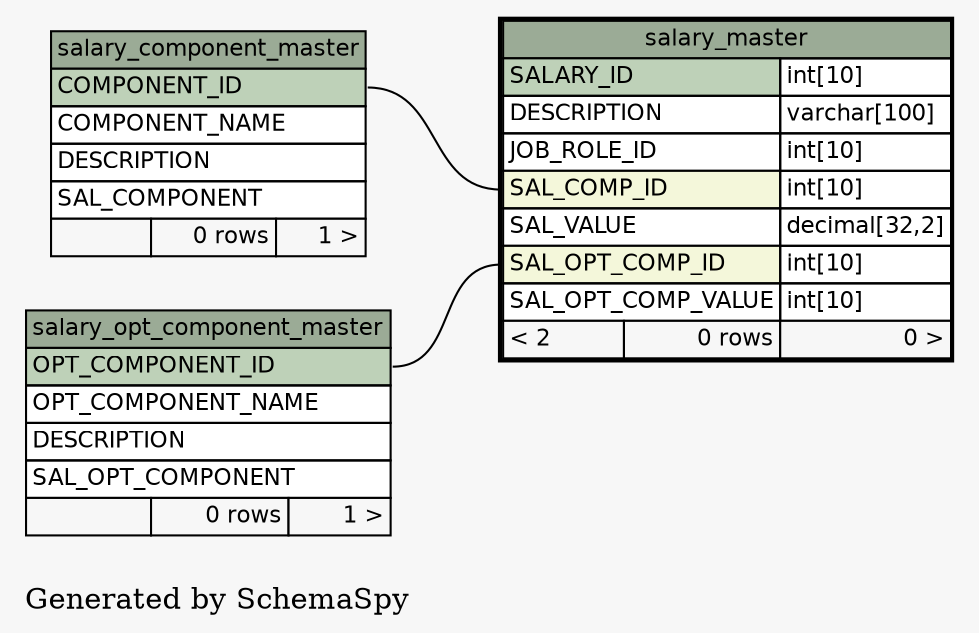 // dot 2.38.0 on Windows 7 6.1
digraph "oneDegreeRelationshipsGraph" {
  graph [
    rankdir="RL"
    bgcolor="#f7f7f7"
    label="\nGenerated by SchemaSpy"
    labeljust="l"
  ];
  node [
    fontname="Helvetica"
    fontsize="11"
    shape="plaintext"
  ];
  edge [
    arrowsize="0.8"
  ];
  "salary_master":"SAL_COMP_ID":w -> "salary_component_master":"COMPONENT_ID":e [arrowtail=crowodot arrowhead=none];
  "salary_master":"SAL_OPT_COMP_ID":w -> "salary_opt_component_master":"OPT_COMPONENT_ID":e [arrowtail=crowodot arrowhead=none];
  "salary_component_master" [
    label=<
    <TABLE BORDER="0" CELLBORDER="1" CELLSPACING="0" BGCOLOR="#ffffff">
      <TR><TD PORT="salary_component_master.heading" COLSPAN="3" BGCOLOR="#9bab96" ALIGN="CENTER">salary_component_master</TD></TR>
      <TR><TD PORT="COMPONENT_ID" COLSPAN="3" BGCOLOR="#bed1b8" ALIGN="LEFT">COMPONENT_ID</TD></TR>
      <TR><TD PORT="COMPONENT_NAME" COLSPAN="3" ALIGN="LEFT">COMPONENT_NAME</TD></TR>
      <TR><TD PORT="DESCRIPTION" COLSPAN="3" ALIGN="LEFT">DESCRIPTION</TD></TR>
      <TR><TD PORT="SAL_COMPONENT" COLSPAN="3" ALIGN="LEFT">SAL_COMPONENT</TD></TR>
      <TR><TD ALIGN="LEFT" BGCOLOR="#f7f7f7">  </TD><TD ALIGN="RIGHT" BGCOLOR="#f7f7f7">0 rows</TD><TD ALIGN="RIGHT" BGCOLOR="#f7f7f7">1 &gt;</TD></TR>
    </TABLE>>
    URL="salary_component_master.html#graph"
    tooltip="salary_component_master"
  ];
  "salary_master" [
    label=<
    <TABLE BORDER="2" CELLBORDER="1" CELLSPACING="0" BGCOLOR="#ffffff">
      <TR><TD PORT="salary_master.heading" COLSPAN="3" BGCOLOR="#9bab96" ALIGN="CENTER">salary_master</TD></TR>
      <TR><TD PORT="SALARY_ID" COLSPAN="2" BGCOLOR="#bed1b8" ALIGN="LEFT">SALARY_ID</TD><TD PORT="SALARY_ID.type" ALIGN="LEFT">int[10]</TD></TR>
      <TR><TD PORT="DESCRIPTION" COLSPAN="2" ALIGN="LEFT">DESCRIPTION</TD><TD PORT="DESCRIPTION.type" ALIGN="LEFT">varchar[100]</TD></TR>
      <TR><TD PORT="JOB_ROLE_ID" COLSPAN="2" ALIGN="LEFT">JOB_ROLE_ID</TD><TD PORT="JOB_ROLE_ID.type" ALIGN="LEFT">int[10]</TD></TR>
      <TR><TD PORT="SAL_COMP_ID" COLSPAN="2" BGCOLOR="#f4f7da" ALIGN="LEFT">SAL_COMP_ID</TD><TD PORT="SAL_COMP_ID.type" ALIGN="LEFT">int[10]</TD></TR>
      <TR><TD PORT="SAL_VALUE" COLSPAN="2" ALIGN="LEFT">SAL_VALUE</TD><TD PORT="SAL_VALUE.type" ALIGN="LEFT">decimal[32,2]</TD></TR>
      <TR><TD PORT="SAL_OPT_COMP_ID" COLSPAN="2" BGCOLOR="#f4f7da" ALIGN="LEFT">SAL_OPT_COMP_ID</TD><TD PORT="SAL_OPT_COMP_ID.type" ALIGN="LEFT">int[10]</TD></TR>
      <TR><TD PORT="SAL_OPT_COMP_VALUE" COLSPAN="2" ALIGN="LEFT">SAL_OPT_COMP_VALUE</TD><TD PORT="SAL_OPT_COMP_VALUE.type" ALIGN="LEFT">int[10]</TD></TR>
      <TR><TD ALIGN="LEFT" BGCOLOR="#f7f7f7">&lt; 2</TD><TD ALIGN="RIGHT" BGCOLOR="#f7f7f7">0 rows</TD><TD ALIGN="RIGHT" BGCOLOR="#f7f7f7">0 &gt;</TD></TR>
    </TABLE>>
    URL="salary_master.html#"
    tooltip="salary_master"
  ];
  "salary_opt_component_master" [
    label=<
    <TABLE BORDER="0" CELLBORDER="1" CELLSPACING="0" BGCOLOR="#ffffff">
      <TR><TD PORT="salary_opt_component_master.heading" COLSPAN="3" BGCOLOR="#9bab96" ALIGN="CENTER">salary_opt_component_master</TD></TR>
      <TR><TD PORT="OPT_COMPONENT_ID" COLSPAN="3" BGCOLOR="#bed1b8" ALIGN="LEFT">OPT_COMPONENT_ID</TD></TR>
      <TR><TD PORT="OPT_COMPONENT_NAME" COLSPAN="3" ALIGN="LEFT">OPT_COMPONENT_NAME</TD></TR>
      <TR><TD PORT="DESCRIPTION" COLSPAN="3" ALIGN="LEFT">DESCRIPTION</TD></TR>
      <TR><TD PORT="SAL_OPT_COMPONENT" COLSPAN="3" ALIGN="LEFT">SAL_OPT_COMPONENT</TD></TR>
      <TR><TD ALIGN="LEFT" BGCOLOR="#f7f7f7">  </TD><TD ALIGN="RIGHT" BGCOLOR="#f7f7f7">0 rows</TD><TD ALIGN="RIGHT" BGCOLOR="#f7f7f7">1 &gt;</TD></TR>
    </TABLE>>
    URL="salary_opt_component_master.html#graph"
    tooltip="salary_opt_component_master"
  ];
}
